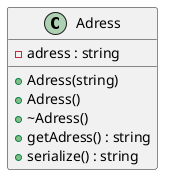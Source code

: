 @startuml





/' Objects '/

class Adress {
	+Adress(string)
	+Adress()
	+~Adress()
	-adress : string
	+getAdress() : string
	+serialize() : string
}





/' Inheritance relationships '/




/' Aggregation relationships '/





/' Nested objects '/



@enduml
